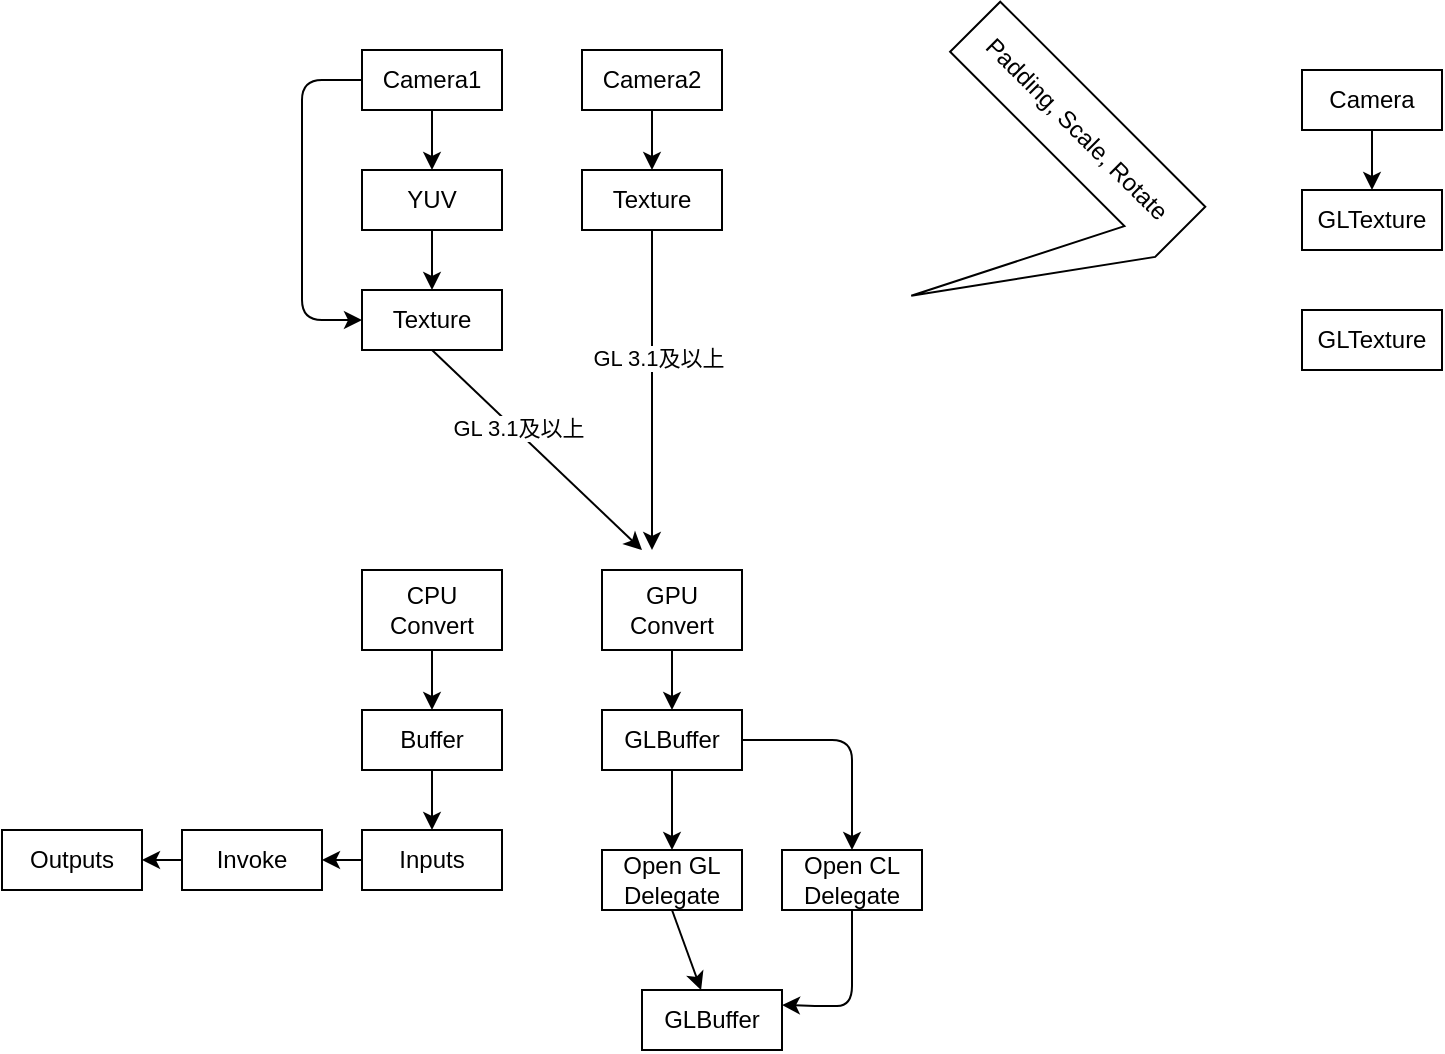 <mxfile version="14.0.4" type="github">
  <diagram id="C5RBs43oDa-KdzZeNtuy" name="Page-1">
    <mxGraphModel dx="2125" dy="718" grid="1" gridSize="10" guides="1" tooltips="1" connect="1" arrows="1" fold="1" page="1" pageScale="1" pageWidth="827" pageHeight="1169" math="0" shadow="0">
      <root>
        <mxCell id="WIyWlLk6GJQsqaUBKTNV-0" />
        <mxCell id="WIyWlLk6GJQsqaUBKTNV-1" parent="WIyWlLk6GJQsqaUBKTNV-0" />
        <mxCell id="Xisnlb-HELQepVtMhwzp-12" value="" style="edgeStyle=orthogonalEdgeStyle;rounded=0;orthogonalLoop=1;jettySize=auto;html=1;" parent="WIyWlLk6GJQsqaUBKTNV-1" source="Xisnlb-HELQepVtMhwzp-0" target="Xisnlb-HELQepVtMhwzp-3" edge="1">
          <mxGeometry relative="1" as="geometry" />
        </mxCell>
        <mxCell id="Xisnlb-HELQepVtMhwzp-0" value="Camera1" style="whiteSpace=wrap;html=1;" parent="WIyWlLk6GJQsqaUBKTNV-1" vertex="1">
          <mxGeometry x="110" y="50" width="70" height="30" as="geometry" />
        </mxCell>
        <mxCell id="Xisnlb-HELQepVtMhwzp-10" value="" style="edgeStyle=orthogonalEdgeStyle;rounded=0;orthogonalLoop=1;jettySize=auto;html=1;" parent="WIyWlLk6GJQsqaUBKTNV-1" source="Xisnlb-HELQepVtMhwzp-2" target="Xisnlb-HELQepVtMhwzp-4" edge="1">
          <mxGeometry relative="1" as="geometry" />
        </mxCell>
        <mxCell id="Xisnlb-HELQepVtMhwzp-2" value="Camera2" style="whiteSpace=wrap;html=1;" parent="WIyWlLk6GJQsqaUBKTNV-1" vertex="1">
          <mxGeometry x="220" y="50" width="70" height="30" as="geometry" />
        </mxCell>
        <mxCell id="Xisnlb-HELQepVtMhwzp-14" value="" style="edgeStyle=orthogonalEdgeStyle;rounded=0;orthogonalLoop=1;jettySize=auto;html=1;" parent="WIyWlLk6GJQsqaUBKTNV-1" source="Xisnlb-HELQepVtMhwzp-3" target="Xisnlb-HELQepVtMhwzp-13" edge="1">
          <mxGeometry relative="1" as="geometry" />
        </mxCell>
        <mxCell id="Xisnlb-HELQepVtMhwzp-3" value="YUV" style="whiteSpace=wrap;html=1;" parent="WIyWlLk6GJQsqaUBKTNV-1" vertex="1">
          <mxGeometry x="110" y="110" width="70" height="30" as="geometry" />
        </mxCell>
        <mxCell id="Xisnlb-HELQepVtMhwzp-4" value="Texture" style="whiteSpace=wrap;html=1;" parent="WIyWlLk6GJQsqaUBKTNV-1" vertex="1">
          <mxGeometry x="220" y="110" width="70" height="30" as="geometry" />
        </mxCell>
        <mxCell id="Xisnlb-HELQepVtMhwzp-13" value="Texture" style="whiteSpace=wrap;html=1;" parent="WIyWlLk6GJQsqaUBKTNV-1" vertex="1">
          <mxGeometry x="110" y="170" width="70" height="30" as="geometry" />
        </mxCell>
        <mxCell id="Xisnlb-HELQepVtMhwzp-26" value="" style="edgeStyle=orthogonalEdgeStyle;rounded=0;orthogonalLoop=1;jettySize=auto;html=1;" parent="WIyWlLk6GJQsqaUBKTNV-1" source="Xisnlb-HELQepVtMhwzp-15" target="Xisnlb-HELQepVtMhwzp-24" edge="1">
          <mxGeometry relative="1" as="geometry" />
        </mxCell>
        <mxCell id="Xisnlb-HELQepVtMhwzp-15" value="CPU Convert" style="whiteSpace=wrap;html=1;" parent="WIyWlLk6GJQsqaUBKTNV-1" vertex="1">
          <mxGeometry x="110" y="310" width="70" height="40" as="geometry" />
        </mxCell>
        <mxCell id="Xisnlb-HELQepVtMhwzp-27" value="" style="edgeStyle=orthogonalEdgeStyle;rounded=0;orthogonalLoop=1;jettySize=auto;html=1;" parent="WIyWlLk6GJQsqaUBKTNV-1" source="Xisnlb-HELQepVtMhwzp-16" target="Xisnlb-HELQepVtMhwzp-25" edge="1">
          <mxGeometry relative="1" as="geometry" />
        </mxCell>
        <mxCell id="Xisnlb-HELQepVtMhwzp-16" value="GPU Convert" style="whiteSpace=wrap;html=1;" parent="WIyWlLk6GJQsqaUBKTNV-1" vertex="1">
          <mxGeometry x="230" y="310" width="70" height="40" as="geometry" />
        </mxCell>
        <mxCell id="Xisnlb-HELQepVtMhwzp-22" value="" style="endArrow=classic;html=1;exitX=0.5;exitY=1;exitDx=0;exitDy=0;" parent="WIyWlLk6GJQsqaUBKTNV-1" source="Xisnlb-HELQepVtMhwzp-13" edge="1">
          <mxGeometry width="50" height="50" relative="1" as="geometry">
            <mxPoint x="380" y="390" as="sourcePoint" />
            <mxPoint x="250" y="300" as="targetPoint" />
          </mxGeometry>
        </mxCell>
        <mxCell id="m7NCk7pb2bIgd23CFCai-6" value="GL 3.1及以上" style="edgeLabel;html=1;align=center;verticalAlign=middle;resizable=0;points=[];" vertex="1" connectable="0" parent="Xisnlb-HELQepVtMhwzp-22">
          <mxGeometry x="-0.209" y="1" relative="1" as="geometry">
            <mxPoint as="offset" />
          </mxGeometry>
        </mxCell>
        <mxCell id="Xisnlb-HELQepVtMhwzp-23" value="" style="endArrow=classic;html=1;exitX=0.5;exitY=1;exitDx=0;exitDy=0;" parent="WIyWlLk6GJQsqaUBKTNV-1" source="Xisnlb-HELQepVtMhwzp-4" edge="1">
          <mxGeometry width="50" height="50" relative="1" as="geometry">
            <mxPoint x="380" y="390" as="sourcePoint" />
            <mxPoint x="255" y="300" as="targetPoint" />
          </mxGeometry>
        </mxCell>
        <mxCell id="Xisnlb-HELQepVtMhwzp-28" value="GL 3.1及以上" style="edgeLabel;html=1;align=center;verticalAlign=middle;resizable=0;points=[];" parent="Xisnlb-HELQepVtMhwzp-23" vertex="1" connectable="0">
          <mxGeometry x="-0.2" y="3" relative="1" as="geometry">
            <mxPoint as="offset" />
          </mxGeometry>
        </mxCell>
        <mxCell id="Xisnlb-HELQepVtMhwzp-24" value="Buffer" style="whiteSpace=wrap;html=1;" parent="WIyWlLk6GJQsqaUBKTNV-1" vertex="1">
          <mxGeometry x="110" y="380" width="70" height="30" as="geometry" />
        </mxCell>
        <mxCell id="Xisnlb-HELQepVtMhwzp-25" value="GLBuffer" style="whiteSpace=wrap;html=1;" parent="WIyWlLk6GJQsqaUBKTNV-1" vertex="1">
          <mxGeometry x="230" y="380" width="70" height="30" as="geometry" />
        </mxCell>
        <mxCell id="Xisnlb-HELQepVtMhwzp-31" value="" style="edgeStyle=elbowEdgeStyle;elbow=horizontal;endArrow=classic;html=1;entryX=0;entryY=0.5;entryDx=0;entryDy=0;exitX=0;exitY=0.5;exitDx=0;exitDy=0;" parent="WIyWlLk6GJQsqaUBKTNV-1" source="Xisnlb-HELQepVtMhwzp-0" target="Xisnlb-HELQepVtMhwzp-13" edge="1">
          <mxGeometry width="50" height="50" relative="1" as="geometry">
            <mxPoint x="100" y="65" as="sourcePoint" />
            <mxPoint x="430" y="340" as="targetPoint" />
            <Array as="points">
              <mxPoint x="80" y="125" />
            </Array>
          </mxGeometry>
        </mxCell>
        <mxCell id="Xisnlb-HELQepVtMhwzp-32" value="Padding, Scale, Rotate" style="shape=callout;whiteSpace=wrap;html=1;perimeter=calloutPerimeter;rotation=45;size=100;position=0.85;base=31;" parent="WIyWlLk6GJQsqaUBKTNV-1" vertex="1">
          <mxGeometry x="360" y="57.27" width="145" height="135.45" as="geometry" />
        </mxCell>
        <mxCell id="Xisnlb-HELQepVtMhwzp-34" value="Open GL Delegate" style="whiteSpace=wrap;html=1;" parent="WIyWlLk6GJQsqaUBKTNV-1" vertex="1">
          <mxGeometry x="230" y="450" width="70" height="30" as="geometry" />
        </mxCell>
        <mxCell id="m7NCk7pb2bIgd23CFCai-3" value="" style="edgeStyle=orthogonalEdgeStyle;rounded=0;orthogonalLoop=1;jettySize=auto;html=1;" edge="1" parent="WIyWlLk6GJQsqaUBKTNV-1" source="m7NCk7pb2bIgd23CFCai-1" target="m7NCk7pb2bIgd23CFCai-2">
          <mxGeometry relative="1" as="geometry" />
        </mxCell>
        <mxCell id="m7NCk7pb2bIgd23CFCai-1" value="Camera" style="whiteSpace=wrap;html=1;" vertex="1" parent="WIyWlLk6GJQsqaUBKTNV-1">
          <mxGeometry x="580" y="60" width="70" height="30" as="geometry" />
        </mxCell>
        <mxCell id="m7NCk7pb2bIgd23CFCai-2" value="GLTexture" style="whiteSpace=wrap;html=1;" vertex="1" parent="WIyWlLk6GJQsqaUBKTNV-1">
          <mxGeometry x="580" y="120" width="70" height="30" as="geometry" />
        </mxCell>
        <mxCell id="m7NCk7pb2bIgd23CFCai-5" value="GLTexture" style="whiteSpace=wrap;html=1;" vertex="1" parent="WIyWlLk6GJQsqaUBKTNV-1">
          <mxGeometry x="580" y="180" width="70" height="30" as="geometry" />
        </mxCell>
        <mxCell id="m7NCk7pb2bIgd23CFCai-8" value="Open CL Delegate" style="whiteSpace=wrap;html=1;" vertex="1" parent="WIyWlLk6GJQsqaUBKTNV-1">
          <mxGeometry x="320" y="450" width="70" height="30" as="geometry" />
        </mxCell>
        <mxCell id="m7NCk7pb2bIgd23CFCai-10" value="Inputs" style="whiteSpace=wrap;html=1;" vertex="1" parent="WIyWlLk6GJQsqaUBKTNV-1">
          <mxGeometry x="110" y="440" width="70" height="30" as="geometry" />
        </mxCell>
        <mxCell id="m7NCk7pb2bIgd23CFCai-11" value="Invoke" style="whiteSpace=wrap;html=1;" vertex="1" parent="WIyWlLk6GJQsqaUBKTNV-1">
          <mxGeometry x="20" y="440" width="70" height="30" as="geometry" />
        </mxCell>
        <mxCell id="m7NCk7pb2bIgd23CFCai-15" value="Outputs" style="whiteSpace=wrap;html=1;" vertex="1" parent="WIyWlLk6GJQsqaUBKTNV-1">
          <mxGeometry x="-70" y="440" width="70" height="30" as="geometry" />
        </mxCell>
        <mxCell id="m7NCk7pb2bIgd23CFCai-17" value="" style="endArrow=classic;html=1;exitX=0.5;exitY=1;exitDx=0;exitDy=0;entryX=0.5;entryY=0;entryDx=0;entryDy=0;" edge="1" parent="WIyWlLk6GJQsqaUBKTNV-1" source="Xisnlb-HELQepVtMhwzp-25" target="Xisnlb-HELQepVtMhwzp-34">
          <mxGeometry width="50" height="50" relative="1" as="geometry">
            <mxPoint x="390" y="410" as="sourcePoint" />
            <mxPoint x="440" y="360" as="targetPoint" />
          </mxGeometry>
        </mxCell>
        <mxCell id="m7NCk7pb2bIgd23CFCai-19" value="" style="edgeStyle=segmentEdgeStyle;endArrow=classic;html=1;exitX=1;exitY=0.5;exitDx=0;exitDy=0;entryX=0.5;entryY=0;entryDx=0;entryDy=0;" edge="1" parent="WIyWlLk6GJQsqaUBKTNV-1" source="Xisnlb-HELQepVtMhwzp-25" target="m7NCk7pb2bIgd23CFCai-8">
          <mxGeometry width="50" height="50" relative="1" as="geometry">
            <mxPoint x="390" y="410" as="sourcePoint" />
            <mxPoint x="440" y="360" as="targetPoint" />
          </mxGeometry>
        </mxCell>
        <mxCell id="m7NCk7pb2bIgd23CFCai-21" value="" style="endArrow=classic;html=1;exitX=0.5;exitY=1;exitDx=0;exitDy=0;" edge="1" parent="WIyWlLk6GJQsqaUBKTNV-1" source="Xisnlb-HELQepVtMhwzp-34" target="m7NCk7pb2bIgd23CFCai-23">
          <mxGeometry width="50" height="50" relative="1" as="geometry">
            <mxPoint x="390" y="410" as="sourcePoint" />
            <mxPoint x="440" y="360" as="targetPoint" />
          </mxGeometry>
        </mxCell>
        <mxCell id="m7NCk7pb2bIgd23CFCai-23" value="GLBuffer" style="whiteSpace=wrap;html=1;" vertex="1" parent="WIyWlLk6GJQsqaUBKTNV-1">
          <mxGeometry x="250" y="520" width="70" height="30" as="geometry" />
        </mxCell>
        <mxCell id="m7NCk7pb2bIgd23CFCai-24" value="" style="edgeStyle=segmentEdgeStyle;endArrow=classic;html=1;exitX=0.5;exitY=1;exitDx=0;exitDy=0;entryX=1;entryY=0.25;entryDx=0;entryDy=0;" edge="1" parent="WIyWlLk6GJQsqaUBKTNV-1" source="m7NCk7pb2bIgd23CFCai-8" target="m7NCk7pb2bIgd23CFCai-23">
          <mxGeometry width="50" height="50" relative="1" as="geometry">
            <mxPoint x="355" y="530" as="sourcePoint" />
            <mxPoint x="180" y="635" as="targetPoint" />
            <Array as="points">
              <mxPoint x="355" y="528" />
              <mxPoint x="340" y="528" />
            </Array>
          </mxGeometry>
        </mxCell>
        <mxCell id="m7NCk7pb2bIgd23CFCai-29" value="" style="endArrow=classic;html=1;exitX=0.5;exitY=1;exitDx=0;exitDy=0;" edge="1" parent="WIyWlLk6GJQsqaUBKTNV-1" source="Xisnlb-HELQepVtMhwzp-24" target="m7NCk7pb2bIgd23CFCai-10">
          <mxGeometry width="50" height="50" relative="1" as="geometry">
            <mxPoint x="390" y="410" as="sourcePoint" />
            <mxPoint x="440" y="360" as="targetPoint" />
          </mxGeometry>
        </mxCell>
        <mxCell id="m7NCk7pb2bIgd23CFCai-32" value="" style="endArrow=classic;html=1;exitX=0;exitY=0.5;exitDx=0;exitDy=0;" edge="1" parent="WIyWlLk6GJQsqaUBKTNV-1" source="m7NCk7pb2bIgd23CFCai-10" target="m7NCk7pb2bIgd23CFCai-11">
          <mxGeometry width="50" height="50" relative="1" as="geometry">
            <mxPoint x="390" y="410" as="sourcePoint" />
            <mxPoint x="440" y="360" as="targetPoint" />
          </mxGeometry>
        </mxCell>
        <mxCell id="m7NCk7pb2bIgd23CFCai-33" value="" style="endArrow=classic;html=1;exitX=0;exitY=0.5;exitDx=0;exitDy=0;entryX=1;entryY=0.5;entryDx=0;entryDy=0;" edge="1" parent="WIyWlLk6GJQsqaUBKTNV-1" source="m7NCk7pb2bIgd23CFCai-11" target="m7NCk7pb2bIgd23CFCai-15">
          <mxGeometry width="50" height="50" relative="1" as="geometry">
            <mxPoint x="390" y="410" as="sourcePoint" />
            <mxPoint x="440" y="360" as="targetPoint" />
          </mxGeometry>
        </mxCell>
      </root>
    </mxGraphModel>
  </diagram>
</mxfile>
